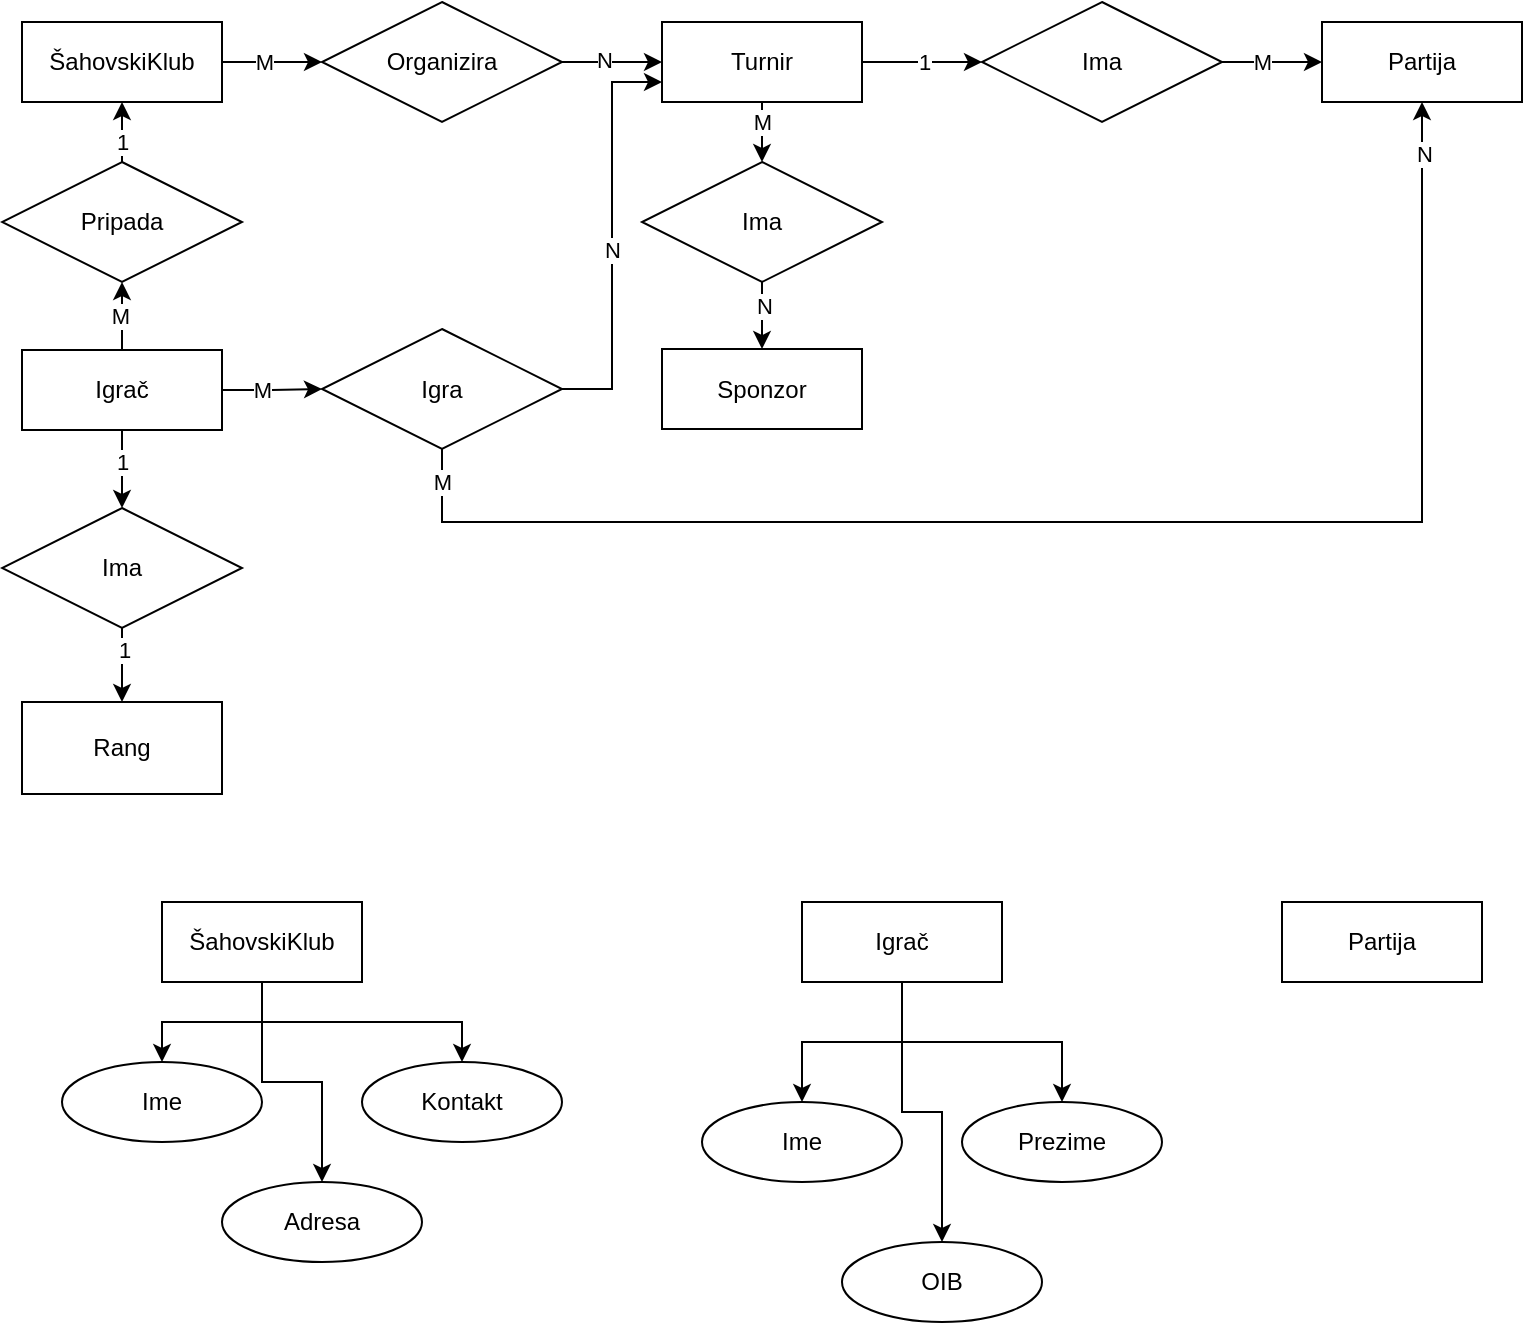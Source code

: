 <mxfile version="24.0.6" type="github">
  <diagram name="Page-1" id="Ps2GRWtDDjwOuXcqDmM-">
    <mxGraphModel dx="710" dy="543" grid="1" gridSize="10" guides="1" tooltips="1" connect="1" arrows="1" fold="1" page="1" pageScale="1" pageWidth="1169" pageHeight="827" math="0" shadow="0">
      <root>
        <mxCell id="0" />
        <mxCell id="1" parent="0" />
        <mxCell id="Wr8iSyr_0Gjjo4XlhME7-10" value="" style="edgeStyle=orthogonalEdgeStyle;rounded=0;orthogonalLoop=1;jettySize=auto;html=1;" edge="1" parent="1" source="Wr8iSyr_0Gjjo4XlhME7-1" target="Wr8iSyr_0Gjjo4XlhME7-7">
          <mxGeometry relative="1" as="geometry" />
        </mxCell>
        <mxCell id="Wr8iSyr_0Gjjo4XlhME7-11" value="M" style="edgeLabel;html=1;align=center;verticalAlign=middle;resizable=0;points=[];" vertex="1" connectable="0" parent="Wr8iSyr_0Gjjo4XlhME7-10">
          <mxGeometry x="-0.747" relative="1" as="geometry">
            <mxPoint x="14" as="offset" />
          </mxGeometry>
        </mxCell>
        <mxCell id="Wr8iSyr_0Gjjo4XlhME7-1" value="ŠahovskiKlub" style="whiteSpace=wrap;html=1;align=center;" vertex="1" parent="1">
          <mxGeometry x="120" y="60" width="100" height="40" as="geometry" />
        </mxCell>
        <mxCell id="Wr8iSyr_0Gjjo4XlhME7-15" value="" style="edgeStyle=orthogonalEdgeStyle;rounded=0;orthogonalLoop=1;jettySize=auto;html=1;" edge="1" parent="1" source="Wr8iSyr_0Gjjo4XlhME7-2" target="Wr8iSyr_0Gjjo4XlhME7-14">
          <mxGeometry relative="1" as="geometry" />
        </mxCell>
        <mxCell id="Wr8iSyr_0Gjjo4XlhME7-16" value="M" style="edgeLabel;html=1;align=center;verticalAlign=middle;resizable=0;points=[];" vertex="1" connectable="0" parent="Wr8iSyr_0Gjjo4XlhME7-15">
          <mxGeometry x="-0.76" y="-1" relative="1" as="geometry">
            <mxPoint x="1" y="4" as="offset" />
          </mxGeometry>
        </mxCell>
        <mxCell id="Wr8iSyr_0Gjjo4XlhME7-53" value="" style="edgeStyle=orthogonalEdgeStyle;rounded=0;orthogonalLoop=1;jettySize=auto;html=1;" edge="1" parent="1" source="Wr8iSyr_0Gjjo4XlhME7-2" target="Wr8iSyr_0Gjjo4XlhME7-52">
          <mxGeometry relative="1" as="geometry" />
        </mxCell>
        <mxCell id="Wr8iSyr_0Gjjo4XlhME7-54" value="1" style="edgeLabel;html=1;align=center;verticalAlign=middle;resizable=0;points=[];" vertex="1" connectable="0" parent="Wr8iSyr_0Gjjo4XlhME7-53">
          <mxGeometry x="0.016" relative="1" as="geometry">
            <mxPoint as="offset" />
          </mxGeometry>
        </mxCell>
        <mxCell id="Wr8iSyr_0Gjjo4XlhME7-2" value="Turnir" style="whiteSpace=wrap;html=1;align=center;" vertex="1" parent="1">
          <mxGeometry x="440" y="60" width="100" height="40" as="geometry" />
        </mxCell>
        <mxCell id="Wr8iSyr_0Gjjo4XlhME7-9" style="edgeStyle=orthogonalEdgeStyle;rounded=0;orthogonalLoop=1;jettySize=auto;html=1;entryX=0;entryY=0.5;entryDx=0;entryDy=0;" edge="1" parent="1" source="Wr8iSyr_0Gjjo4XlhME7-7" target="Wr8iSyr_0Gjjo4XlhME7-2">
          <mxGeometry relative="1" as="geometry" />
        </mxCell>
        <mxCell id="Wr8iSyr_0Gjjo4XlhME7-12" value="N" style="edgeLabel;html=1;align=center;verticalAlign=middle;resizable=0;points=[];" vertex="1" connectable="0" parent="Wr8iSyr_0Gjjo4XlhME7-9">
          <mxGeometry x="-0.16" y="1" relative="1" as="geometry">
            <mxPoint as="offset" />
          </mxGeometry>
        </mxCell>
        <mxCell id="Wr8iSyr_0Gjjo4XlhME7-7" value="Organizira" style="shape=rhombus;perimeter=rhombusPerimeter;whiteSpace=wrap;html=1;align=center;" vertex="1" parent="1">
          <mxGeometry x="270" y="50" width="120" height="60" as="geometry" />
        </mxCell>
        <mxCell id="Wr8iSyr_0Gjjo4XlhME7-13" value="Sponzor" style="whiteSpace=wrap;html=1;align=center;" vertex="1" parent="1">
          <mxGeometry x="440" y="223.5" width="100" height="40" as="geometry" />
        </mxCell>
        <mxCell id="Wr8iSyr_0Gjjo4XlhME7-17" value="" style="edgeStyle=orthogonalEdgeStyle;rounded=0;orthogonalLoop=1;jettySize=auto;html=1;" edge="1" parent="1" source="Wr8iSyr_0Gjjo4XlhME7-14" target="Wr8iSyr_0Gjjo4XlhME7-13">
          <mxGeometry relative="1" as="geometry" />
        </mxCell>
        <mxCell id="Wr8iSyr_0Gjjo4XlhME7-18" value="N" style="edgeLabel;html=1;align=center;verticalAlign=middle;resizable=0;points=[];" vertex="1" connectable="0" parent="Wr8iSyr_0Gjjo4XlhME7-17">
          <mxGeometry x="-0.483" y="1" relative="1" as="geometry">
            <mxPoint as="offset" />
          </mxGeometry>
        </mxCell>
        <mxCell id="Wr8iSyr_0Gjjo4XlhME7-14" value="Ima" style="shape=rhombus;perimeter=rhombusPerimeter;whiteSpace=wrap;html=1;align=center;" vertex="1" parent="1">
          <mxGeometry x="430" y="130" width="120" height="60" as="geometry" />
        </mxCell>
        <mxCell id="Wr8iSyr_0Gjjo4XlhME7-34" value="" style="edgeStyle=orthogonalEdgeStyle;rounded=0;orthogonalLoop=1;jettySize=auto;html=1;" edge="1" parent="1" source="Wr8iSyr_0Gjjo4XlhME7-19" target="Wr8iSyr_0Gjjo4XlhME7-33">
          <mxGeometry relative="1" as="geometry" />
        </mxCell>
        <mxCell id="Wr8iSyr_0Gjjo4XlhME7-35" value="1" style="edgeLabel;html=1;align=center;verticalAlign=middle;resizable=0;points=[];" vertex="1" connectable="0" parent="Wr8iSyr_0Gjjo4XlhME7-34">
          <mxGeometry x="-0.727" relative="1" as="geometry">
            <mxPoint y="10" as="offset" />
          </mxGeometry>
        </mxCell>
        <mxCell id="Wr8iSyr_0Gjjo4XlhME7-43" value="" style="edgeStyle=orthogonalEdgeStyle;rounded=0;orthogonalLoop=1;jettySize=auto;html=1;" edge="1" parent="1" source="Wr8iSyr_0Gjjo4XlhME7-19" target="Wr8iSyr_0Gjjo4XlhME7-42">
          <mxGeometry relative="1" as="geometry" />
        </mxCell>
        <mxCell id="Wr8iSyr_0Gjjo4XlhME7-44" value="M" style="edgeLabel;html=1;align=center;verticalAlign=middle;resizable=0;points=[];" vertex="1" connectable="0" parent="Wr8iSyr_0Gjjo4XlhME7-43">
          <mxGeometry x="-0.723" y="-1" relative="1" as="geometry">
            <mxPoint x="13" y="-1" as="offset" />
          </mxGeometry>
        </mxCell>
        <mxCell id="Wr8iSyr_0Gjjo4XlhME7-45" style="edgeStyle=orthogonalEdgeStyle;rounded=0;orthogonalLoop=1;jettySize=auto;html=1;entryX=0.5;entryY=1;entryDx=0;entryDy=0;" edge="1" parent="1" source="Wr8iSyr_0Gjjo4XlhME7-19" target="Wr8iSyr_0Gjjo4XlhME7-20">
          <mxGeometry relative="1" as="geometry" />
        </mxCell>
        <mxCell id="Wr8iSyr_0Gjjo4XlhME7-46" value="M" style="edgeLabel;html=1;align=center;verticalAlign=middle;resizable=0;points=[];" vertex="1" connectable="0" parent="Wr8iSyr_0Gjjo4XlhME7-45">
          <mxGeometry x="0.287" y="1" relative="1" as="geometry">
            <mxPoint as="offset" />
          </mxGeometry>
        </mxCell>
        <mxCell id="Wr8iSyr_0Gjjo4XlhME7-19" value="Igrač" style="whiteSpace=wrap;html=1;align=center;" vertex="1" parent="1">
          <mxGeometry x="120" y="224" width="100" height="40" as="geometry" />
        </mxCell>
        <mxCell id="Wr8iSyr_0Gjjo4XlhME7-47" value="" style="edgeStyle=orthogonalEdgeStyle;rounded=0;orthogonalLoop=1;jettySize=auto;html=1;" edge="1" parent="1" source="Wr8iSyr_0Gjjo4XlhME7-20" target="Wr8iSyr_0Gjjo4XlhME7-1">
          <mxGeometry relative="1" as="geometry" />
        </mxCell>
        <mxCell id="Wr8iSyr_0Gjjo4XlhME7-48" value="1" style="edgeLabel;html=1;align=center;verticalAlign=middle;resizable=0;points=[];" vertex="1" connectable="0" parent="Wr8iSyr_0Gjjo4XlhME7-47">
          <mxGeometry x="-0.744" relative="1" as="geometry">
            <mxPoint y="-4" as="offset" />
          </mxGeometry>
        </mxCell>
        <mxCell id="Wr8iSyr_0Gjjo4XlhME7-20" value="Pripada" style="shape=rhombus;perimeter=rhombusPerimeter;whiteSpace=wrap;html=1;align=center;" vertex="1" parent="1">
          <mxGeometry x="110" y="130" width="120" height="60" as="geometry" />
        </mxCell>
        <mxCell id="Wr8iSyr_0Gjjo4XlhME7-26" value="Rang" style="whiteSpace=wrap;html=1;align=center;" vertex="1" parent="1">
          <mxGeometry x="120" y="400" width="100" height="46" as="geometry" />
        </mxCell>
        <mxCell id="Wr8iSyr_0Gjjo4XlhME7-36" value="" style="edgeStyle=orthogonalEdgeStyle;rounded=0;orthogonalLoop=1;jettySize=auto;html=1;" edge="1" parent="1" source="Wr8iSyr_0Gjjo4XlhME7-33" target="Wr8iSyr_0Gjjo4XlhME7-26">
          <mxGeometry relative="1" as="geometry" />
        </mxCell>
        <mxCell id="Wr8iSyr_0Gjjo4XlhME7-37" value="1" style="edgeLabel;html=1;align=center;verticalAlign=middle;resizable=0;points=[];" vertex="1" connectable="0" parent="Wr8iSyr_0Gjjo4XlhME7-36">
          <mxGeometry x="-0.488" y="1" relative="1" as="geometry">
            <mxPoint as="offset" />
          </mxGeometry>
        </mxCell>
        <mxCell id="Wr8iSyr_0Gjjo4XlhME7-33" value="Ima" style="shape=rhombus;perimeter=rhombusPerimeter;whiteSpace=wrap;html=1;align=center;" vertex="1" parent="1">
          <mxGeometry x="110" y="303" width="120" height="60" as="geometry" />
        </mxCell>
        <mxCell id="Wr8iSyr_0Gjjo4XlhME7-49" style="edgeStyle=orthogonalEdgeStyle;rounded=0;orthogonalLoop=1;jettySize=auto;html=1;entryX=0;entryY=0.75;entryDx=0;entryDy=0;" edge="1" parent="1" source="Wr8iSyr_0Gjjo4XlhME7-42" target="Wr8iSyr_0Gjjo4XlhME7-2">
          <mxGeometry relative="1" as="geometry" />
        </mxCell>
        <mxCell id="Wr8iSyr_0Gjjo4XlhME7-50" value="N" style="edgeLabel;html=1;align=center;verticalAlign=middle;resizable=0;points=[];" vertex="1" connectable="0" parent="Wr8iSyr_0Gjjo4XlhME7-49">
          <mxGeometry x="-0.067" relative="1" as="geometry">
            <mxPoint as="offset" />
          </mxGeometry>
        </mxCell>
        <mxCell id="Wr8iSyr_0Gjjo4XlhME7-57" style="edgeStyle=orthogonalEdgeStyle;rounded=0;orthogonalLoop=1;jettySize=auto;html=1;entryX=0.5;entryY=1;entryDx=0;entryDy=0;" edge="1" parent="1" source="Wr8iSyr_0Gjjo4XlhME7-42" target="Wr8iSyr_0Gjjo4XlhME7-51">
          <mxGeometry relative="1" as="geometry">
            <Array as="points">
              <mxPoint x="330" y="310" />
              <mxPoint x="820" y="310" />
            </Array>
          </mxGeometry>
        </mxCell>
        <mxCell id="Wr8iSyr_0Gjjo4XlhME7-58" value="M" style="edgeLabel;html=1;align=center;verticalAlign=middle;resizable=0;points=[];" vertex="1" connectable="0" parent="Wr8iSyr_0Gjjo4XlhME7-57">
          <mxGeometry x="-0.956" relative="1" as="geometry">
            <mxPoint as="offset" />
          </mxGeometry>
        </mxCell>
        <mxCell id="Wr8iSyr_0Gjjo4XlhME7-59" value="N" style="edgeLabel;html=1;align=center;verticalAlign=middle;resizable=0;points=[];" vertex="1" connectable="0" parent="Wr8iSyr_0Gjjo4XlhME7-57">
          <mxGeometry x="0.929" y="-1" relative="1" as="geometry">
            <mxPoint as="offset" />
          </mxGeometry>
        </mxCell>
        <mxCell id="Wr8iSyr_0Gjjo4XlhME7-42" value="Igra" style="shape=rhombus;perimeter=rhombusPerimeter;whiteSpace=wrap;html=1;align=center;" vertex="1" parent="1">
          <mxGeometry x="270" y="213.5" width="120" height="60" as="geometry" />
        </mxCell>
        <mxCell id="Wr8iSyr_0Gjjo4XlhME7-51" value="Partija" style="whiteSpace=wrap;html=1;align=center;" vertex="1" parent="1">
          <mxGeometry x="770" y="60" width="100" height="40" as="geometry" />
        </mxCell>
        <mxCell id="Wr8iSyr_0Gjjo4XlhME7-55" value="" style="edgeStyle=orthogonalEdgeStyle;rounded=0;orthogonalLoop=1;jettySize=auto;html=1;" edge="1" parent="1" source="Wr8iSyr_0Gjjo4XlhME7-52" target="Wr8iSyr_0Gjjo4XlhME7-51">
          <mxGeometry relative="1" as="geometry" />
        </mxCell>
        <mxCell id="Wr8iSyr_0Gjjo4XlhME7-56" value="M" style="edgeLabel;html=1;align=center;verticalAlign=middle;resizable=0;points=[];" vertex="1" connectable="0" parent="Wr8iSyr_0Gjjo4XlhME7-55">
          <mxGeometry x="-0.219" relative="1" as="geometry">
            <mxPoint as="offset" />
          </mxGeometry>
        </mxCell>
        <mxCell id="Wr8iSyr_0Gjjo4XlhME7-52" value="Ima" style="shape=rhombus;perimeter=rhombusPerimeter;whiteSpace=wrap;html=1;align=center;" vertex="1" parent="1">
          <mxGeometry x="600" y="50" width="120" height="60" as="geometry" />
        </mxCell>
        <mxCell id="Wr8iSyr_0Gjjo4XlhME7-62" style="edgeStyle=orthogonalEdgeStyle;rounded=0;orthogonalLoop=1;jettySize=auto;html=1;entryX=0.5;entryY=0;entryDx=0;entryDy=0;" edge="1" parent="1" source="Wr8iSyr_0Gjjo4XlhME7-60" target="Wr8iSyr_0Gjjo4XlhME7-61">
          <mxGeometry relative="1" as="geometry" />
        </mxCell>
        <mxCell id="Wr8iSyr_0Gjjo4XlhME7-64" style="edgeStyle=orthogonalEdgeStyle;rounded=0;orthogonalLoop=1;jettySize=auto;html=1;entryX=0.5;entryY=0;entryDx=0;entryDy=0;" edge="1" parent="1" source="Wr8iSyr_0Gjjo4XlhME7-60" target="Wr8iSyr_0Gjjo4XlhME7-63">
          <mxGeometry relative="1" as="geometry" />
        </mxCell>
        <mxCell id="Wr8iSyr_0Gjjo4XlhME7-66" style="edgeStyle=orthogonalEdgeStyle;rounded=0;orthogonalLoop=1;jettySize=auto;html=1;entryX=0.5;entryY=0;entryDx=0;entryDy=0;" edge="1" parent="1" source="Wr8iSyr_0Gjjo4XlhME7-60" target="Wr8iSyr_0Gjjo4XlhME7-65">
          <mxGeometry relative="1" as="geometry" />
        </mxCell>
        <mxCell id="Wr8iSyr_0Gjjo4XlhME7-60" value="ŠahovskiKlub" style="whiteSpace=wrap;html=1;align=center;" vertex="1" parent="1">
          <mxGeometry x="190" y="500" width="100" height="40" as="geometry" />
        </mxCell>
        <mxCell id="Wr8iSyr_0Gjjo4XlhME7-61" value="Ime" style="ellipse;whiteSpace=wrap;html=1;align=center;" vertex="1" parent="1">
          <mxGeometry x="140" y="580" width="100" height="40" as="geometry" />
        </mxCell>
        <mxCell id="Wr8iSyr_0Gjjo4XlhME7-63" value="Kontakt" style="ellipse;whiteSpace=wrap;html=1;align=center;" vertex="1" parent="1">
          <mxGeometry x="290" y="580" width="100" height="40" as="geometry" />
        </mxCell>
        <mxCell id="Wr8iSyr_0Gjjo4XlhME7-65" value="Adresa" style="ellipse;whiteSpace=wrap;html=1;align=center;" vertex="1" parent="1">
          <mxGeometry x="220" y="640" width="100" height="40" as="geometry" />
        </mxCell>
        <mxCell id="Wr8iSyr_0Gjjo4XlhME7-72" style="edgeStyle=orthogonalEdgeStyle;rounded=0;orthogonalLoop=1;jettySize=auto;html=1;entryX=0.5;entryY=0;entryDx=0;entryDy=0;" edge="1" parent="1" source="Wr8iSyr_0Gjjo4XlhME7-67" target="Wr8iSyr_0Gjjo4XlhME7-70">
          <mxGeometry relative="1" as="geometry" />
        </mxCell>
        <mxCell id="Wr8iSyr_0Gjjo4XlhME7-73" style="edgeStyle=orthogonalEdgeStyle;rounded=0;orthogonalLoop=1;jettySize=auto;html=1;entryX=0.5;entryY=0;entryDx=0;entryDy=0;" edge="1" parent="1" source="Wr8iSyr_0Gjjo4XlhME7-67" target="Wr8iSyr_0Gjjo4XlhME7-71">
          <mxGeometry relative="1" as="geometry" />
        </mxCell>
        <mxCell id="Wr8iSyr_0Gjjo4XlhME7-75" style="edgeStyle=orthogonalEdgeStyle;rounded=0;orthogonalLoop=1;jettySize=auto;html=1;entryX=0.5;entryY=0;entryDx=0;entryDy=0;" edge="1" parent="1" source="Wr8iSyr_0Gjjo4XlhME7-67" target="Wr8iSyr_0Gjjo4XlhME7-74">
          <mxGeometry relative="1" as="geometry" />
        </mxCell>
        <mxCell id="Wr8iSyr_0Gjjo4XlhME7-67" value="Igrač" style="whiteSpace=wrap;html=1;align=center;" vertex="1" parent="1">
          <mxGeometry x="510" y="500" width="100" height="40" as="geometry" />
        </mxCell>
        <mxCell id="Wr8iSyr_0Gjjo4XlhME7-70" value="Ime" style="ellipse;whiteSpace=wrap;html=1;align=center;" vertex="1" parent="1">
          <mxGeometry x="460" y="600" width="100" height="40" as="geometry" />
        </mxCell>
        <mxCell id="Wr8iSyr_0Gjjo4XlhME7-71" value="Prezime" style="ellipse;whiteSpace=wrap;html=1;align=center;" vertex="1" parent="1">
          <mxGeometry x="590" y="600" width="100" height="40" as="geometry" />
        </mxCell>
        <mxCell id="Wr8iSyr_0Gjjo4XlhME7-74" value="OIB" style="ellipse;whiteSpace=wrap;html=1;align=center;" vertex="1" parent="1">
          <mxGeometry x="530" y="670" width="100" height="40" as="geometry" />
        </mxCell>
        <mxCell id="Wr8iSyr_0Gjjo4XlhME7-76" value="Partija" style="whiteSpace=wrap;html=1;align=center;" vertex="1" parent="1">
          <mxGeometry x="750" y="500" width="100" height="40" as="geometry" />
        </mxCell>
      </root>
    </mxGraphModel>
  </diagram>
</mxfile>
